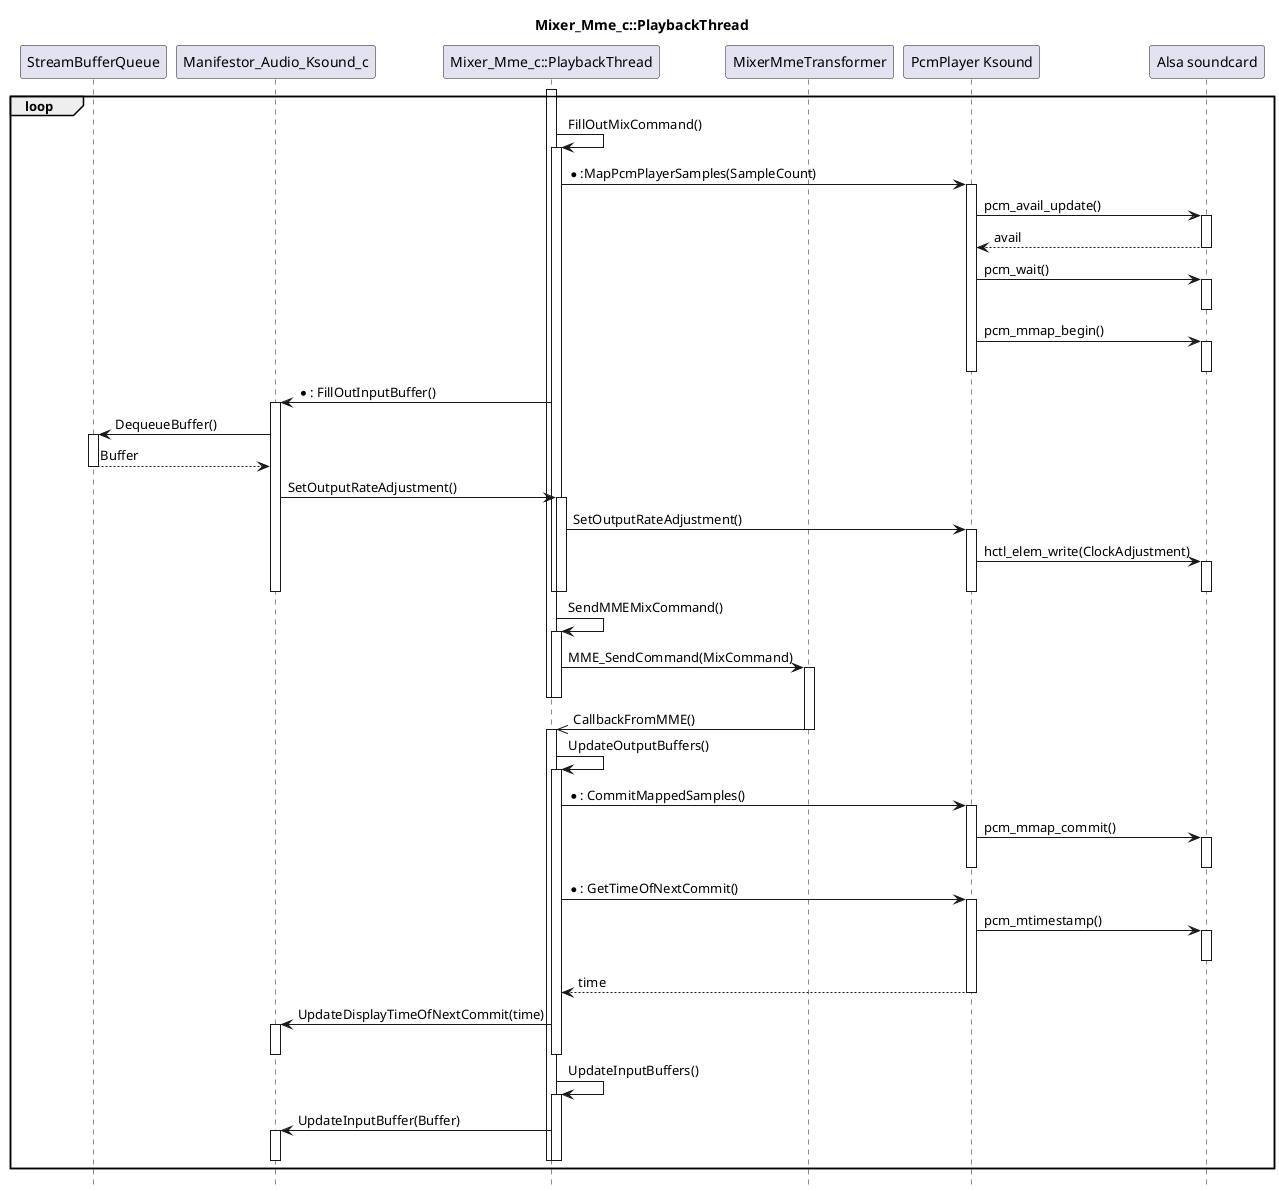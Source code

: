 @startuml

title Mixer_Mme_c::PlaybackThread

hide footbox

participant "StreamBufferQueue" as bufferQueue
participant "Manifestor_Audio_Ksound_c" as manifestor_ksound
participant "Mixer_Mme_c::PlaybackThread"   as playbackThread
participant "MixerMmeTransformer"   as mixer
participant "PcmPlayer Ksound" as pcmPlayer
participant "Alsa soundcard" as alsa

loop
    activate playbackThread
    playbackThread -> playbackThread: FillOutMixCommand()
    activate playbackThread
    playbackThread  -> pcmPlayer: *:MapPcmPlayerSamples(SampleCount)
    activate pcmPlayer
    pcmPlayer -> alsa: pcm_avail_update()
    activate alsa
    pcmPlayer <-- alsa: avail
    deactivate alsa

    pcmPlayer -> alsa: pcm_wait()
    activate alsa
    deactivate alsa

    pcmPlayer -> alsa: pcm_mmap_begin()
    activate alsa
    deactivate alsa
    deactivate pcmPlayer

    playbackThread -> manifestor_ksound: *: FillOutInputBuffer()
    activate manifestor_ksound
    manifestor_ksound -> bufferQueue: DequeueBuffer()
    activate bufferQueue
    manifestor_ksound <-- bufferQueue: Buffer
    deactivate bufferQueue
    playbackThread <- manifestor_ksound: SetOutputRateAdjustment()

    activate playbackThread
    playbackThread -> pcmPlayer: SetOutputRateAdjustment()
    activate pcmPlayer
    pcmPlayer -> alsa: hctl_elem_write(ClockAdjustment)
    activate alsa
    deactivate alsa
    deactivate pcmPlayer
    deactivate playbackThread
    deactivate manifestor_ksound

    deactivate playbackThread

    playbackThread -> playbackThread: SendMMEMixCommand()
    activate playbackThread
    playbackThread -> mixer: MME_SendCommand(MixCommand)
    activate mixer
    deactivate playbackThread
    deactivate playbackThread

    playbackThread <<- mixer: CallbackFromMME()
    deactivate mixer
    activate playbackThread

    playbackThread -> playbackThread: UpdateOutputBuffers()
    activate playbackThread

    playbackThread -> pcmPlayer: *: CommitMappedSamples()
    activate pcmPlayer
    pcmPlayer -> alsa: pcm_mmap_commit()
    activate alsa
    deactivate alsa
    deactivate pcmPlayer

    playbackThread -> pcmPlayer: *: GetTimeOfNextCommit()
    activate pcmPlayer
    pcmPlayer -> alsa: pcm_mtimestamp()
    activate alsa
    deactivate alsa
    playbackThread <-- pcmPlayer: time
    deactivate pcmPlayer

    playbackThread -> manifestor_ksound: UpdateDisplayTimeOfNextCommit(time)
    activate manifestor_ksound
    deactivate manifestor_ksound
    
    deactivate playbackThread

    playbackThread -> playbackThread: UpdateInputBuffers()
    activate playbackThread
    playbackThread -> manifestor_ksound: UpdateInputBuffer(Buffer)
    activate manifestor_ksound
    deactivate manifestor_ksound
    deactivate playbackThread
    

    deactivate playbackThread

end
    
@enduml
